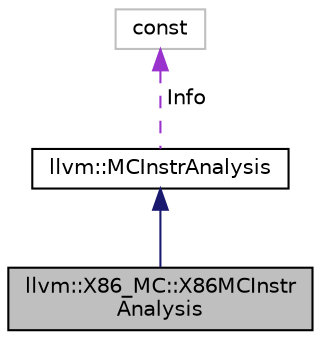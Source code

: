 digraph "llvm::X86_MC::X86MCInstrAnalysis"
{
 // LATEX_PDF_SIZE
  bgcolor="transparent";
  edge [fontname="Helvetica",fontsize="10",labelfontname="Helvetica",labelfontsize="10"];
  node [fontname="Helvetica",fontsize="10",shape=record];
  Node1 [label="llvm::X86_MC::X86MCInstr\lAnalysis",height=0.2,width=0.4,color="black", fillcolor="grey75", style="filled", fontcolor="black",tooltip=" "];
  Node2 -> Node1 [dir="back",color="midnightblue",fontsize="10",style="solid",fontname="Helvetica"];
  Node2 [label="llvm::MCInstrAnalysis",height=0.2,width=0.4,color="black",URL="$classllvm_1_1MCInstrAnalysis.html",tooltip=" "];
  Node3 -> Node2 [dir="back",color="darkorchid3",fontsize="10",style="dashed",label=" Info" ,fontname="Helvetica"];
  Node3 [label="const",height=0.2,width=0.4,color="grey75",tooltip=" "];
}
